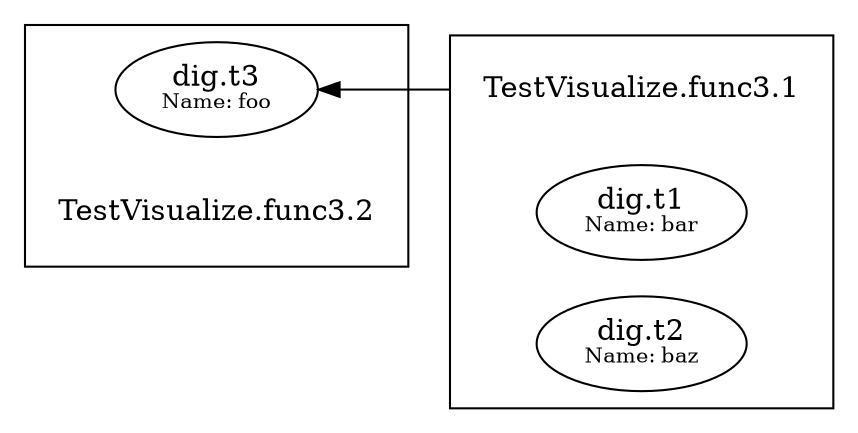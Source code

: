 digraph {
	rankdir=RL;
	graph [compound=true];
	
		subgraph cluster_0 {
			constructor_0 [shape=plaintext label="TestVisualize.func3.1"];
			
			"dig.t1[name=bar]" [label=<dig.t1<BR /><FONT POINT-SIZE="10">Name: bar</FONT>>];
			"dig.t2[name=baz]" [label=<dig.t2<BR /><FONT POINT-SIZE="10">Name: baz</FONT>>];
			
		}
		
			constructor_0 -> "dig.t3[name=foo]" [ltail=cluster_0];
		
		
		subgraph cluster_1 {
			constructor_1 [shape=plaintext label="TestVisualize.func3.2"];
			
			"dig.t3[name=foo]" [label=<dig.t3<BR /><FONT POINT-SIZE="10">Name: foo</FONT>>];
			
		}
		
		
	
}